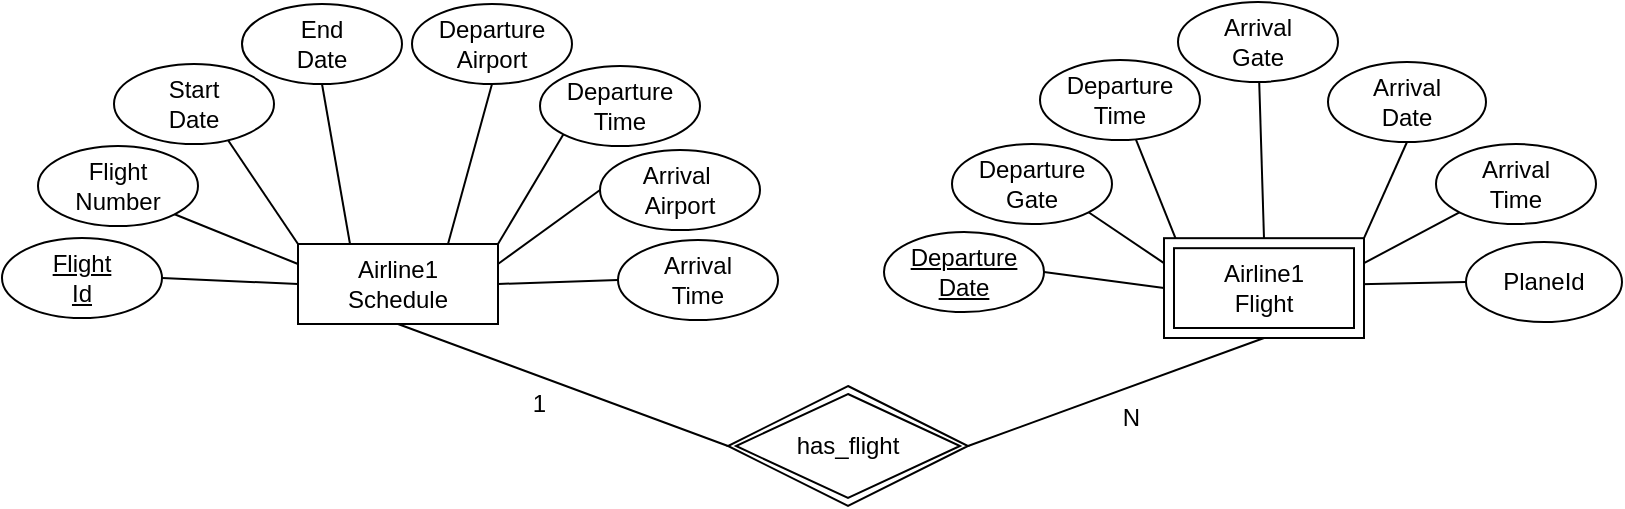 <mxfile>
    <diagram id="5tWDuhk71gJcdudSTzt3" name="Airline1">
        <mxGraphModel dx="491" dy="286" grid="0" gridSize="10" guides="0" tooltips="1" connect="1" arrows="1" fold="1" page="1" pageScale="1" pageWidth="850" pageHeight="1100" math="0" shadow="0">
            <root>
                <mxCell id="0"/>
                <mxCell id="1" parent="0"/>
                <mxCell id="3" value="Airline1&lt;br&gt;Schedule" style="whiteSpace=wrap;html=1;align=center;" parent="1" vertex="1">
                    <mxGeometry x="153" y="182" width="100" height="40" as="geometry"/>
                </mxCell>
                <mxCell id="16" value="&lt;u&gt;Flight&lt;br&gt;Id&lt;/u&gt;" style="ellipse;whiteSpace=wrap;html=1;align=center;" parent="1" vertex="1">
                    <mxGeometry x="5" y="179" width="80" height="40" as="geometry"/>
                </mxCell>
                <mxCell id="17" value="Flight&lt;br&gt;Number" style="ellipse;whiteSpace=wrap;html=1;align=center;" parent="1" vertex="1">
                    <mxGeometry x="23" y="133" width="80" height="40" as="geometry"/>
                </mxCell>
                <mxCell id="18" value="Start&lt;br&gt;Date" style="ellipse;whiteSpace=wrap;html=1;align=center;" parent="1" vertex="1">
                    <mxGeometry x="61" y="92" width="80" height="40" as="geometry"/>
                </mxCell>
                <mxCell id="19" value="End&lt;br&gt;Date" style="ellipse;whiteSpace=wrap;html=1;align=center;" parent="1" vertex="1">
                    <mxGeometry x="125" y="62" width="80" height="40" as="geometry"/>
                </mxCell>
                <mxCell id="20" value="Arrival &lt;br&gt;Time" style="ellipse;whiteSpace=wrap;html=1;align=center;" parent="1" vertex="1">
                    <mxGeometry x="313" y="180" width="80" height="40" as="geometry"/>
                </mxCell>
                <mxCell id="21" value="Departure&lt;br&gt;Airport" style="ellipse;whiteSpace=wrap;html=1;align=center;" parent="1" vertex="1">
                    <mxGeometry x="210" y="62" width="80" height="40" as="geometry"/>
                </mxCell>
                <mxCell id="23" value="Arrival&amp;nbsp;&lt;br&gt;Airport" style="ellipse;whiteSpace=wrap;html=1;align=center;" parent="1" vertex="1">
                    <mxGeometry x="304" y="135" width="80" height="40" as="geometry"/>
                </mxCell>
                <mxCell id="24" value="Departure&lt;br&gt;Time" style="ellipse;whiteSpace=wrap;html=1;align=center;" parent="1" vertex="1">
                    <mxGeometry x="274" y="93" width="80" height="40" as="geometry"/>
                </mxCell>
                <mxCell id="26" value="Departure&lt;br&gt;Gate" style="ellipse;whiteSpace=wrap;html=1;align=center;" parent="1" vertex="1">
                    <mxGeometry x="480" y="132.0" width="80" height="40" as="geometry"/>
                </mxCell>
                <mxCell id="28" value="Departure&lt;br&gt;Time" style="ellipse;whiteSpace=wrap;html=1;align=center;" parent="1" vertex="1">
                    <mxGeometry x="524" y="90.0" width="80" height="40" as="geometry"/>
                </mxCell>
                <mxCell id="29" value="&lt;u&gt;Departure&lt;br&gt;Date&lt;/u&gt;" style="ellipse;whiteSpace=wrap;html=1;align=center;" parent="1" vertex="1">
                    <mxGeometry x="446" y="176" width="80" height="40" as="geometry"/>
                </mxCell>
                <mxCell id="30" value="Arrival&lt;br&gt;Date" style="ellipse;whiteSpace=wrap;html=1;align=center;" parent="1" vertex="1">
                    <mxGeometry x="668" y="91.0" width="79" height="40" as="geometry"/>
                </mxCell>
                <mxCell id="31" value="Arrival&lt;br&gt;Time" style="ellipse;whiteSpace=wrap;html=1;align=center;" parent="1" vertex="1">
                    <mxGeometry x="722" y="132" width="80" height="40" as="geometry"/>
                </mxCell>
                <mxCell id="32" value="Arrival&lt;br&gt;Gate" style="ellipse;whiteSpace=wrap;html=1;align=center;" parent="1" vertex="1">
                    <mxGeometry x="593" y="61.0" width="80" height="40" as="geometry"/>
                </mxCell>
                <mxCell id="33" value="PlaneId" style="ellipse;whiteSpace=wrap;html=1;align=center;" parent="1" vertex="1">
                    <mxGeometry x="737" y="181" width="78" height="40" as="geometry"/>
                </mxCell>
                <mxCell id="89" value="" style="endArrow=none;html=1;rounded=0;entryX=0;entryY=0.5;entryDx=0;entryDy=0;exitX=1;exitY=0.5;exitDx=0;exitDy=0;entryPerimeter=0;" parent="1" source="16" target="3" edge="1">
                    <mxGeometry relative="1" as="geometry">
                        <mxPoint x="19" y="112" as="sourcePoint"/>
                        <mxPoint x="139" y="182" as="targetPoint"/>
                    </mxGeometry>
                </mxCell>
                <mxCell id="91" value="" style="endArrow=none;html=1;rounded=0;entryX=0;entryY=0.25;entryDx=0;entryDy=0;exitX=1;exitY=1;exitDx=0;exitDy=0;" parent="1" source="17" target="3" edge="1">
                    <mxGeometry relative="1" as="geometry">
                        <mxPoint x="69" y="142" as="sourcePoint"/>
                        <mxPoint x="229" y="142" as="targetPoint"/>
                    </mxGeometry>
                </mxCell>
                <mxCell id="92" value="" style="endArrow=none;html=1;rounded=0;exitX=0.713;exitY=0.953;exitDx=0;exitDy=0;entryX=0;entryY=0;entryDx=0;entryDy=0;exitPerimeter=0;" parent="1" source="18" target="3" edge="1">
                    <mxGeometry relative="1" as="geometry">
                        <mxPoint x="129" y="152" as="sourcePoint"/>
                        <mxPoint x="289" y="152" as="targetPoint"/>
                    </mxGeometry>
                </mxCell>
                <mxCell id="93" value="" style="endArrow=none;html=1;rounded=0;entryX=0.5;entryY=1;entryDx=0;entryDy=0;" parent="1" target="19" edge="1">
                    <mxGeometry relative="1" as="geometry">
                        <mxPoint x="179" y="182" as="sourcePoint"/>
                        <mxPoint x="329" y="152" as="targetPoint"/>
                    </mxGeometry>
                </mxCell>
                <mxCell id="95" value="" style="endArrow=none;html=1;rounded=0;exitX=0.75;exitY=0;exitDx=0;exitDy=0;entryX=0.5;entryY=1;entryDx=0;entryDy=0;" parent="1" source="3" target="21" edge="1">
                    <mxGeometry relative="1" as="geometry">
                        <mxPoint x="189" y="132" as="sourcePoint"/>
                        <mxPoint x="349" y="132" as="targetPoint"/>
                    </mxGeometry>
                </mxCell>
                <mxCell id="96" value="" style="endArrow=none;html=1;rounded=0;exitX=1;exitY=0;exitDx=0;exitDy=0;entryX=0;entryY=1;entryDx=0;entryDy=0;" parent="1" source="3" target="24" edge="1">
                    <mxGeometry relative="1" as="geometry">
                        <mxPoint x="219" y="162" as="sourcePoint"/>
                        <mxPoint x="379" y="162" as="targetPoint"/>
                    </mxGeometry>
                </mxCell>
                <mxCell id="97" value="" style="endArrow=none;html=1;rounded=0;exitX=1;exitY=0.25;exitDx=0;exitDy=0;entryX=0;entryY=0.5;entryDx=0;entryDy=0;" parent="1" source="3" target="23" edge="1">
                    <mxGeometry relative="1" as="geometry">
                        <mxPoint x="279" y="202" as="sourcePoint"/>
                        <mxPoint x="439" y="202" as="targetPoint"/>
                    </mxGeometry>
                </mxCell>
                <mxCell id="98" value="" style="endArrow=none;html=1;rounded=0;exitX=1;exitY=0.5;exitDx=0;exitDy=0;entryX=0;entryY=0.5;entryDx=0;entryDy=0;" parent="1" source="3" target="20" edge="1">
                    <mxGeometry relative="1" as="geometry">
                        <mxPoint x="239" y="222" as="sourcePoint"/>
                        <mxPoint x="399" y="222" as="targetPoint"/>
                    </mxGeometry>
                </mxCell>
                <mxCell id="MfCWQCCmRww1903B2JPK-103" value="" style="endArrow=none;html=1;rounded=0;exitX=1;exitY=0.5;exitDx=0;exitDy=0;entryX=0;entryY=0.5;entryDx=0;entryDy=0;" parent="1" target="33" edge="1">
                    <mxGeometry relative="1" as="geometry">
                        <mxPoint x="684" y="202.09" as="sourcePoint"/>
                        <mxPoint x="870" y="182.09" as="targetPoint"/>
                    </mxGeometry>
                </mxCell>
                <mxCell id="MfCWQCCmRww1903B2JPK-104" value="" style="endArrow=none;html=1;rounded=0;exitX=1;exitY=0.25;exitDx=0;exitDy=0;entryX=0;entryY=1;entryDx=0;entryDy=0;" parent="1" source="MfCWQCCmRww1903B2JPK-113" target="31" edge="1">
                    <mxGeometry relative="1" as="geometry">
                        <mxPoint x="684" y="212.09" as="sourcePoint"/>
                        <mxPoint x="850" y="262.09" as="targetPoint"/>
                    </mxGeometry>
                </mxCell>
                <mxCell id="MfCWQCCmRww1903B2JPK-105" value="" style="endArrow=none;html=1;rounded=0;exitX=1;exitY=0;exitDx=0;exitDy=0;entryX=0.5;entryY=1;entryDx=0;entryDy=0;" parent="1" source="MfCWQCCmRww1903B2JPK-113" target="30" edge="1">
                    <mxGeometry relative="1" as="geometry">
                        <mxPoint x="684" y="222.09" as="sourcePoint"/>
                        <mxPoint x="830" y="292.09" as="targetPoint"/>
                    </mxGeometry>
                </mxCell>
                <mxCell id="MfCWQCCmRww1903B2JPK-106" value="" style="endArrow=none;html=1;rounded=0;exitX=0.5;exitY=0;exitDx=0;exitDy=0;" parent="1" source="MfCWQCCmRww1903B2JPK-113" target="32" edge="1">
                    <mxGeometry relative="1" as="geometry">
                        <mxPoint x="659" y="222.09" as="sourcePoint"/>
                        <mxPoint x="664" y="108" as="targetPoint"/>
                    </mxGeometry>
                </mxCell>
                <mxCell id="MfCWQCCmRww1903B2JPK-107" value="" style="endArrow=none;html=1;rounded=0;entryX=0.25;entryY=1;entryDx=0;entryDy=0;" parent="1" source="28" edge="1">
                    <mxGeometry relative="1" as="geometry">
                        <mxPoint x="570" y="262.09" as="sourcePoint"/>
                        <mxPoint x="609" y="222.09" as="targetPoint"/>
                    </mxGeometry>
                </mxCell>
                <mxCell id="MfCWQCCmRww1903B2JPK-108" value="" style="endArrow=none;html=1;rounded=0;exitX=1;exitY=1;exitDx=0;exitDy=0;entryX=0;entryY=0.25;entryDx=0;entryDy=0;" parent="1" source="26" target="MfCWQCCmRww1903B2JPK-113" edge="1">
                    <mxGeometry relative="1" as="geometry">
                        <mxPoint x="550" y="262.09" as="sourcePoint"/>
                        <mxPoint x="584" y="222.09" as="targetPoint"/>
                    </mxGeometry>
                </mxCell>
                <mxCell id="MfCWQCCmRww1903B2JPK-109" value="" style="endArrow=none;html=1;rounded=0;exitX=1;exitY=0.5;exitDx=0;exitDy=0;entryX=0;entryY=0.5;entryDx=0;entryDy=0;" parent="1" source="29" target="MfCWQCCmRww1903B2JPK-113" edge="1">
                    <mxGeometry relative="1" as="geometry">
                        <mxPoint x="530" y="232.09" as="sourcePoint"/>
                        <mxPoint x="584" y="212.09" as="targetPoint"/>
                    </mxGeometry>
                </mxCell>
                <mxCell id="MfCWQCCmRww1903B2JPK-110" value="has_flight" style="shape=rhombus;double=1;perimeter=rhombusPerimeter;whiteSpace=wrap;html=1;align=center;" parent="1" vertex="1">
                    <mxGeometry x="368" y="253" width="120" height="60" as="geometry"/>
                </mxCell>
                <mxCell id="MfCWQCCmRww1903B2JPK-113" value="Airline1&lt;br&gt;Flight" style="shape=ext;margin=3;double=1;whiteSpace=wrap;html=1;align=center;" parent="1" vertex="1">
                    <mxGeometry x="586" y="179.09" width="100" height="49.91" as="geometry"/>
                </mxCell>
                <mxCell id="MfCWQCCmRww1903B2JPK-116" value="" style="endArrow=none;html=1;rounded=0;exitX=0.5;exitY=1;exitDx=0;exitDy=0;entryX=0;entryY=0.5;entryDx=0;entryDy=0;" parent="1" source="3" target="MfCWQCCmRww1903B2JPK-110" edge="1">
                    <mxGeometry relative="1" as="geometry">
                        <mxPoint x="249" y="272" as="sourcePoint"/>
                        <mxPoint x="409" y="272" as="targetPoint"/>
                    </mxGeometry>
                </mxCell>
                <mxCell id="MfCWQCCmRww1903B2JPK-117" value="1" style="resizable=0;html=1;align=right;verticalAlign=bottom;" parent="MfCWQCCmRww1903B2JPK-116" connectable="0" vertex="1">
                    <mxGeometry x="1" relative="1" as="geometry">
                        <mxPoint x="-91" y="-13" as="offset"/>
                    </mxGeometry>
                </mxCell>
                <mxCell id="YS0_6ZeGlfQ3S4Mm1F2D-101" value="" style="endArrow=none;html=1;rounded=0;exitX=1;exitY=0.5;exitDx=0;exitDy=0;entryX=0.5;entryY=1;entryDx=0;entryDy=0;" parent="1" source="MfCWQCCmRww1903B2JPK-110" target="MfCWQCCmRww1903B2JPK-113" edge="1">
                    <mxGeometry relative="1" as="geometry">
                        <mxPoint x="548" y="316" as="sourcePoint"/>
                        <mxPoint x="708" y="316" as="targetPoint"/>
                    </mxGeometry>
                </mxCell>
                <mxCell id="YS0_6ZeGlfQ3S4Mm1F2D-102" value="N" style="resizable=0;html=1;align=right;verticalAlign=bottom;" parent="YS0_6ZeGlfQ3S4Mm1F2D-101" connectable="0" vertex="1">
                    <mxGeometry x="1" relative="1" as="geometry">
                        <mxPoint x="-61" y="48" as="offset"/>
                    </mxGeometry>
                </mxCell>
            </root>
        </mxGraphModel>
    </diagram>
    <diagram id="1Jpsqdiv_cARaYtw3xOR" name="Airline2">
        <mxGraphModel dx="647" dy="404" grid="0" gridSize="10" guides="1" tooltips="1" connect="1" arrows="1" fold="1" page="1" pageScale="1" pageWidth="850" pageHeight="1100" math="0" shadow="0">
            <root>
                <mxCell id="0"/>
                <mxCell id="1" parent="0"/>
                <mxCell id="4gdHX_DHgAHDUN_a-BL8-1" value="Airline2&lt;br&gt;Flight" style="whiteSpace=wrap;html=1;align=center;" parent="1" vertex="1">
                    <mxGeometry x="280" y="216" width="100" height="44" as="geometry"/>
                </mxCell>
                <mxCell id="4gdHX_DHgAHDUN_a-BL8-2" value="&lt;u&gt;Flight&lt;br&gt;Number&lt;/u&gt;" style="ellipse;whiteSpace=wrap;html=1;align=center;" parent="1" vertex="1">
                    <mxGeometry x="80" y="230" width="80" height="50" as="geometry"/>
                </mxCell>
                <mxCell id="4gdHX_DHgAHDUN_a-BL8-3" value="&lt;u&gt;Departure&lt;br&gt;Airport&lt;/u&gt;" style="ellipse;whiteSpace=wrap;html=1;align=center;" parent="1" vertex="1">
                    <mxGeometry x="95" y="180" width="75" height="46" as="geometry"/>
                </mxCell>
                <mxCell id="4gdHX_DHgAHDUN_a-BL8-4" value="&lt;u&gt;Scheduled&lt;br&gt;Departure&lt;br&gt;Date&lt;/u&gt;" style="ellipse;whiteSpace=wrap;html=1;align=center;" parent="1" vertex="1">
                    <mxGeometry x="135" y="130" width="80" height="50" as="geometry"/>
                </mxCell>
                <mxCell id="4gdHX_DHgAHDUN_a-BL8-5" value="Scheduled&lt;br&gt;Departure&lt;br&gt;Time" style="ellipse;whiteSpace=wrap;html=1;align=center;" parent="1" vertex="1">
                    <mxGeometry x="205" y="95" width="80" height="50" as="geometry"/>
                </mxCell>
                <mxCell id="4gdHX_DHgAHDUN_a-BL8-6" value="Actual&lt;br&gt;Arrival&lt;br&gt;Time" style="ellipse;whiteSpace=wrap;html=1;align=center;" parent="1" vertex="1">
                    <mxGeometry x="500" y="226" width="80" height="50" as="geometry"/>
                </mxCell>
                <mxCell id="4gdHX_DHgAHDUN_a-BL8-7" value="Actual&lt;br&gt;Departure&lt;br&gt;Time" style="ellipse;whiteSpace=wrap;html=1;align=center;" parent="1" vertex="1">
                    <mxGeometry x="285" y="80" width="80" height="50" as="geometry"/>
                </mxCell>
                <mxCell id="4gdHX_DHgAHDUN_a-BL8-8" value="Arrival&lt;br&gt;Airport" style="ellipse;whiteSpace=wrap;html=1;align=center;" parent="1" vertex="1">
                    <mxGeometry x="365" y="90" width="80" height="50" as="geometry"/>
                </mxCell>
                <mxCell id="4gdHX_DHgAHDUN_a-BL8-9" value="Scheduled&lt;br&gt;Arrival&lt;br&gt;Date" style="ellipse;whiteSpace=wrap;html=1;align=center;" parent="1" vertex="1">
                    <mxGeometry x="430" y="124" width="80" height="50" as="geometry"/>
                </mxCell>
                <mxCell id="4gdHX_DHgAHDUN_a-BL8-10" value="Scheduled&lt;br&gt;Arrival&lt;br&gt;Time" style="ellipse;whiteSpace=wrap;html=1;align=center;" parent="1" vertex="1">
                    <mxGeometry x="470" y="174" width="80" height="50" as="geometry"/>
                </mxCell>
                <mxCell id="4gdHX_DHgAHDUN_a-BL8-11" value="" style="endArrow=none;html=1;rounded=0;exitX=1;exitY=0.5;exitDx=0;exitDy=0;entryX=0;entryY=0.75;entryDx=0;entryDy=0;" parent="1" source="4gdHX_DHgAHDUN_a-BL8-2" target="4gdHX_DHgAHDUN_a-BL8-1" edge="1">
                    <mxGeometry relative="1" as="geometry">
                        <mxPoint x="160" y="270" as="sourcePoint"/>
                        <mxPoint x="320" y="270" as="targetPoint"/>
                    </mxGeometry>
                </mxCell>
                <mxCell id="4gdHX_DHgAHDUN_a-BL8-12" value="" style="endArrow=none;html=1;rounded=0;entryX=0;entryY=0.5;entryDx=0;entryDy=0;exitX=1;exitY=1;exitDx=0;exitDy=0;" parent="1" source="4gdHX_DHgAHDUN_a-BL8-3" target="4gdHX_DHgAHDUN_a-BL8-1" edge="1">
                    <mxGeometry relative="1" as="geometry">
                        <mxPoint x="170" y="210" as="sourcePoint"/>
                        <mxPoint x="330" y="210" as="targetPoint"/>
                    </mxGeometry>
                </mxCell>
                <mxCell id="4gdHX_DHgAHDUN_a-BL8-13" value="" style="endArrow=none;html=1;rounded=0;exitX=1;exitY=1;exitDx=0;exitDy=0;entryX=0;entryY=0;entryDx=0;entryDy=0;" parent="1" source="4gdHX_DHgAHDUN_a-BL8-4" target="4gdHX_DHgAHDUN_a-BL8-1" edge="1">
                    <mxGeometry relative="1" as="geometry">
                        <mxPoint x="210" y="210" as="sourcePoint"/>
                        <mxPoint x="370" y="210" as="targetPoint"/>
                    </mxGeometry>
                </mxCell>
                <mxCell id="4gdHX_DHgAHDUN_a-BL8-14" value="" style="endArrow=none;html=1;rounded=0;exitX=0.5;exitY=1;exitDx=0;exitDy=0;entryX=0.25;entryY=0;entryDx=0;entryDy=0;" parent="1" source="4gdHX_DHgAHDUN_a-BL8-5" target="4gdHX_DHgAHDUN_a-BL8-1" edge="1">
                    <mxGeometry relative="1" as="geometry">
                        <mxPoint x="340" y="220" as="sourcePoint"/>
                        <mxPoint x="500" y="220" as="targetPoint"/>
                    </mxGeometry>
                </mxCell>
                <mxCell id="4gdHX_DHgAHDUN_a-BL8-15" value="" style="endArrow=none;html=1;rounded=0;exitX=0.5;exitY=1;exitDx=0;exitDy=0;" parent="1" source="4gdHX_DHgAHDUN_a-BL8-7" target="4gdHX_DHgAHDUN_a-BL8-1" edge="1">
                    <mxGeometry relative="1" as="geometry">
                        <mxPoint x="310" y="200" as="sourcePoint"/>
                        <mxPoint x="470" y="200" as="targetPoint"/>
                    </mxGeometry>
                </mxCell>
                <mxCell id="4gdHX_DHgAHDUN_a-BL8-16" value="" style="endArrow=none;html=1;rounded=0;entryX=0.5;entryY=1;entryDx=0;entryDy=0;exitX=0.75;exitY=0;exitDx=0;exitDy=0;" parent="1" source="4gdHX_DHgAHDUN_a-BL8-1" target="4gdHX_DHgAHDUN_a-BL8-8" edge="1">
                    <mxGeometry relative="1" as="geometry">
                        <mxPoint x="310" y="260" as="sourcePoint"/>
                        <mxPoint x="470" y="260" as="targetPoint"/>
                    </mxGeometry>
                </mxCell>
                <mxCell id="4gdHX_DHgAHDUN_a-BL8-17" value="" style="endArrow=none;html=1;rounded=0;exitX=1;exitY=0;exitDx=0;exitDy=0;entryX=0;entryY=1;entryDx=0;entryDy=0;" parent="1" source="4gdHX_DHgAHDUN_a-BL8-1" target="4gdHX_DHgAHDUN_a-BL8-9" edge="1">
                    <mxGeometry relative="1" as="geometry">
                        <mxPoint x="470" y="260" as="sourcePoint"/>
                        <mxPoint x="630" y="260" as="targetPoint"/>
                    </mxGeometry>
                </mxCell>
                <mxCell id="4gdHX_DHgAHDUN_a-BL8-18" value="" style="endArrow=none;html=1;rounded=0;exitX=1;exitY=0.5;exitDx=0;exitDy=0;entryX=0;entryY=1;entryDx=0;entryDy=0;" parent="1" source="4gdHX_DHgAHDUN_a-BL8-1" target="4gdHX_DHgAHDUN_a-BL8-10" edge="1">
                    <mxGeometry relative="1" as="geometry">
                        <mxPoint x="420" y="250" as="sourcePoint"/>
                        <mxPoint x="580" y="250" as="targetPoint"/>
                    </mxGeometry>
                </mxCell>
                <mxCell id="4gdHX_DHgAHDUN_a-BL8-19" value="" style="endArrow=none;html=1;rounded=0;exitX=1;exitY=0.75;exitDx=0;exitDy=0;entryX=0;entryY=0.5;entryDx=0;entryDy=0;" parent="1" source="4gdHX_DHgAHDUN_a-BL8-1" target="4gdHX_DHgAHDUN_a-BL8-6" edge="1">
                    <mxGeometry relative="1" as="geometry">
                        <mxPoint x="470" y="360" as="sourcePoint"/>
                        <mxPoint x="630" y="360" as="targetPoint"/>
                    </mxGeometry>
                </mxCell>
            </root>
        </mxGraphModel>
    </diagram>
    <diagram id="klwVh1a8oWEii7XGz_fU" name="Airport3">
        <mxGraphModel dx="561" dy="327" grid="0" gridSize="10" guides="1" tooltips="1" connect="1" arrows="1" fold="1" page="1" pageScale="1" pageWidth="850" pageHeight="1100" math="0" shadow="0">
            <root>
                <mxCell id="0"/>
                <mxCell id="1" parent="0"/>
                <mxCell id="RY9bcv1od4gSNWWFB4-D-11" value="Airport3&lt;br&gt;Departures" style="whiteSpace=wrap;html=1;align=center;" parent="1" vertex="1">
                    <mxGeometry x="160" y="240" width="100" height="40" as="geometry"/>
                </mxCell>
                <mxCell id="RY9bcv1od4gSNWWFB4-D-12" value="Airline" style="ellipse;whiteSpace=wrap;html=1;align=center;fontStyle=4" parent="1" vertex="1">
                    <mxGeometry x="20" y="260" width="80" height="40" as="geometry"/>
                </mxCell>
                <mxCell id="RY9bcv1od4gSNWWFB4-D-13" value="FlightNumber" style="ellipse;whiteSpace=wrap;html=1;align=center;fontStyle=4" parent="1" vertex="1">
                    <mxGeometry x="30" y="215" width="80" height="40" as="geometry"/>
                </mxCell>
                <mxCell id="RY9bcv1od4gSNWWFB4-D-14" value="Scheduled" style="ellipse;whiteSpace=wrap;html=1;align=center;fontStyle=4" parent="1" vertex="1">
                    <mxGeometry x="60" y="170" width="80" height="40" as="geometry"/>
                </mxCell>
                <mxCell id="RY9bcv1od4gSNWWFB4-D-15" value="Actual" style="ellipse;whiteSpace=wrap;html=1;align=center;" parent="1" vertex="1">
                    <mxGeometry x="100" y="130" width="80" height="40" as="geometry"/>
                </mxCell>
                <mxCell id="RY9bcv1od4gSNWWFB4-D-16" value="GateTime" style="ellipse;whiteSpace=wrap;html=1;align=center;" parent="1" vertex="1">
                    <mxGeometry x="170" y="110" width="80" height="40" as="geometry"/>
                </mxCell>
                <mxCell id="RY9bcv1od4gSNWWFB4-D-17" value="TakeoffTime" style="ellipse;whiteSpace=wrap;html=1;align=center;" parent="1" vertex="1">
                    <mxGeometry x="240" y="130" width="80" height="40" as="geometry"/>
                </mxCell>
                <mxCell id="RY9bcv1od4gSNWWFB4-D-18" value="Terminal" style="ellipse;whiteSpace=wrap;html=1;align=center;" parent="1" vertex="1">
                    <mxGeometry x="290" y="170" width="80" height="40" as="geometry"/>
                </mxCell>
                <mxCell id="RY9bcv1od4gSNWWFB4-D-19" value="Gate" style="ellipse;whiteSpace=wrap;html=1;align=center;" parent="1" vertex="1">
                    <mxGeometry x="320" y="215" width="80" height="40" as="geometry"/>
                </mxCell>
                <mxCell id="RY9bcv1od4gSNWWFB4-D-20" value="Runway" style="ellipse;whiteSpace=wrap;html=1;align=center;" parent="1" vertex="1">
                    <mxGeometry x="340" y="260" width="80" height="40" as="geometry"/>
                </mxCell>
                <mxCell id="9ncIPk-VStxtEnuhOLkS-1" value="" style="endArrow=none;html=1;rounded=0;exitX=1;exitY=0.5;exitDx=0;exitDy=0;entryX=0;entryY=0.75;entryDx=0;entryDy=0;" parent="1" source="RY9bcv1od4gSNWWFB4-D-12" target="RY9bcv1od4gSNWWFB4-D-11" edge="1">
                    <mxGeometry relative="1" as="geometry">
                        <mxPoint x="120" y="310" as="sourcePoint"/>
                        <mxPoint x="280" y="310" as="targetPoint"/>
                    </mxGeometry>
                </mxCell>
                <mxCell id="9ncIPk-VStxtEnuhOLkS-2" value="" style="endArrow=none;html=1;rounded=0;exitX=0.5;exitY=1;exitDx=0;exitDy=0;entryX=0.5;entryY=0;entryDx=0;entryDy=0;" parent="1" source="RY9bcv1od4gSNWWFB4-D-16" target="RY9bcv1od4gSNWWFB4-D-11" edge="1">
                    <mxGeometry relative="1" as="geometry">
                        <mxPoint x="190" y="200" as="sourcePoint"/>
                        <mxPoint x="350" y="200" as="targetPoint"/>
                    </mxGeometry>
                </mxCell>
                <mxCell id="9ncIPk-VStxtEnuhOLkS-3" value="" style="endArrow=none;html=1;rounded=0;exitX=1;exitY=1;exitDx=0;exitDy=0;entryX=0;entryY=0.5;entryDx=0;entryDy=0;" parent="1" source="RY9bcv1od4gSNWWFB4-D-13" target="RY9bcv1od4gSNWWFB4-D-11" edge="1">
                    <mxGeometry relative="1" as="geometry">
                        <mxPoint x="170" y="390" as="sourcePoint"/>
                        <mxPoint x="330" y="390" as="targetPoint"/>
                    </mxGeometry>
                </mxCell>
                <mxCell id="9ncIPk-VStxtEnuhOLkS-4" value="" style="endArrow=none;html=1;rounded=0;exitX=1;exitY=1;exitDx=0;exitDy=0;entryX=0;entryY=0;entryDx=0;entryDy=0;" parent="1" source="RY9bcv1od4gSNWWFB4-D-14" target="RY9bcv1od4gSNWWFB4-D-11" edge="1">
                    <mxGeometry relative="1" as="geometry">
                        <mxPoint x="170" y="350" as="sourcePoint"/>
                        <mxPoint x="330" y="350" as="targetPoint"/>
                    </mxGeometry>
                </mxCell>
                <mxCell id="9ncIPk-VStxtEnuhOLkS-5" value="" style="endArrow=none;html=1;rounded=0;exitX=1;exitY=1;exitDx=0;exitDy=0;entryX=0.25;entryY=0;entryDx=0;entryDy=0;" parent="1" source="RY9bcv1od4gSNWWFB4-D-15" target="RY9bcv1od4gSNWWFB4-D-11" edge="1">
                    <mxGeometry relative="1" as="geometry">
                        <mxPoint x="190" y="360" as="sourcePoint"/>
                        <mxPoint x="350" y="360" as="targetPoint"/>
                    </mxGeometry>
                </mxCell>
                <mxCell id="9ncIPk-VStxtEnuhOLkS-6" value="" style="endArrow=none;html=1;rounded=0;exitX=0.75;exitY=0;exitDx=0;exitDy=0;entryX=0;entryY=1;entryDx=0;entryDy=0;" parent="1" source="RY9bcv1od4gSNWWFB4-D-11" target="RY9bcv1od4gSNWWFB4-D-17" edge="1">
                    <mxGeometry relative="1" as="geometry">
                        <mxPoint x="220" y="210" as="sourcePoint"/>
                        <mxPoint x="380" y="210" as="targetPoint"/>
                    </mxGeometry>
                </mxCell>
                <mxCell id="9ncIPk-VStxtEnuhOLkS-7" value="" style="endArrow=none;html=1;rounded=0;exitX=1;exitY=0;exitDx=0;exitDy=0;entryX=0;entryY=1;entryDx=0;entryDy=0;" parent="1" source="RY9bcv1od4gSNWWFB4-D-11" target="RY9bcv1od4gSNWWFB4-D-18" edge="1">
                    <mxGeometry relative="1" as="geometry">
                        <mxPoint x="270" y="310" as="sourcePoint"/>
                        <mxPoint x="430" y="310" as="targetPoint"/>
                    </mxGeometry>
                </mxCell>
                <mxCell id="9ncIPk-VStxtEnuhOLkS-8" value="" style="endArrow=none;html=1;rounded=0;exitX=1;exitY=0.5;exitDx=0;exitDy=0;entryX=0;entryY=1;entryDx=0;entryDy=0;" parent="1" source="RY9bcv1od4gSNWWFB4-D-11" target="RY9bcv1od4gSNWWFB4-D-19" edge="1">
                    <mxGeometry relative="1" as="geometry">
                        <mxPoint x="300" y="310" as="sourcePoint"/>
                        <mxPoint x="460" y="310" as="targetPoint"/>
                    </mxGeometry>
                </mxCell>
                <mxCell id="9ncIPk-VStxtEnuhOLkS-9" value="" style="endArrow=none;html=1;rounded=0;exitX=1;exitY=0.75;exitDx=0;exitDy=0;entryX=0;entryY=0.5;entryDx=0;entryDy=0;" parent="1" source="RY9bcv1od4gSNWWFB4-D-11" target="RY9bcv1od4gSNWWFB4-D-20" edge="1">
                    <mxGeometry relative="1" as="geometry">
                        <mxPoint x="300" y="360" as="sourcePoint"/>
                        <mxPoint x="460" y="360" as="targetPoint"/>
                    </mxGeometry>
                </mxCell>
                <mxCell id="9ncIPk-VStxtEnuhOLkS-10" value="Airport3&lt;br&gt;Arrivals" style="whiteSpace=wrap;html=1;align=center;" parent="1" vertex="1">
                    <mxGeometry x="576" y="240" width="100" height="40" as="geometry"/>
                </mxCell>
                <mxCell id="9ncIPk-VStxtEnuhOLkS-11" value="Airline" style="ellipse;whiteSpace=wrap;html=1;align=center;fontStyle=4" parent="1" vertex="1">
                    <mxGeometry x="436" y="260" width="80" height="40" as="geometry"/>
                </mxCell>
                <mxCell id="9ncIPk-VStxtEnuhOLkS-12" value="FlightNumber" style="ellipse;whiteSpace=wrap;html=1;align=center;fontStyle=4" parent="1" vertex="1">
                    <mxGeometry x="446" y="215" width="80" height="40" as="geometry"/>
                </mxCell>
                <mxCell id="9ncIPk-VStxtEnuhOLkS-13" value="Scheduled" style="ellipse;whiteSpace=wrap;html=1;align=center;fontStyle=4" parent="1" vertex="1">
                    <mxGeometry x="476" y="170" width="80" height="40" as="geometry"/>
                </mxCell>
                <mxCell id="9ncIPk-VStxtEnuhOLkS-14" value="Actual" style="ellipse;whiteSpace=wrap;html=1;align=center;" parent="1" vertex="1">
                    <mxGeometry x="516" y="130" width="80" height="40" as="geometry"/>
                </mxCell>
                <mxCell id="9ncIPk-VStxtEnuhOLkS-15" value="GateTime" style="ellipse;whiteSpace=wrap;html=1;align=center;" parent="1" vertex="1">
                    <mxGeometry x="586" y="110" width="80" height="40" as="geometry"/>
                </mxCell>
                <mxCell id="9ncIPk-VStxtEnuhOLkS-16" value="LandingTime" style="ellipse;whiteSpace=wrap;html=1;align=center;" parent="1" vertex="1">
                    <mxGeometry x="656" y="130" width="80" height="40" as="geometry"/>
                </mxCell>
                <mxCell id="9ncIPk-VStxtEnuhOLkS-17" value="Terminal" style="ellipse;whiteSpace=wrap;html=1;align=center;" parent="1" vertex="1">
                    <mxGeometry x="706" y="170" width="80" height="40" as="geometry"/>
                </mxCell>
                <mxCell id="9ncIPk-VStxtEnuhOLkS-18" value="Gate" style="ellipse;whiteSpace=wrap;html=1;align=center;" parent="1" vertex="1">
                    <mxGeometry x="736" y="215" width="80" height="40" as="geometry"/>
                </mxCell>
                <mxCell id="9ncIPk-VStxtEnuhOLkS-19" value="Runway" style="ellipse;whiteSpace=wrap;html=1;align=center;" parent="1" vertex="1">
                    <mxGeometry x="756" y="260" width="80" height="40" as="geometry"/>
                </mxCell>
                <mxCell id="9ncIPk-VStxtEnuhOLkS-20" value="" style="endArrow=none;html=1;rounded=0;exitX=1;exitY=0.5;exitDx=0;exitDy=0;entryX=0;entryY=0.75;entryDx=0;entryDy=0;" parent="1" target="9ncIPk-VStxtEnuhOLkS-10" edge="1">
                    <mxGeometry relative="1" as="geometry">
                        <mxPoint x="516" y="280" as="sourcePoint"/>
                        <mxPoint x="696" y="310" as="targetPoint"/>
                    </mxGeometry>
                </mxCell>
                <mxCell id="9ncIPk-VStxtEnuhOLkS-21" value="" style="endArrow=none;html=1;rounded=0;exitX=0.5;exitY=1;exitDx=0;exitDy=0;entryX=0.5;entryY=0;entryDx=0;entryDy=0;" parent="1" source="9ncIPk-VStxtEnuhOLkS-15" target="9ncIPk-VStxtEnuhOLkS-10" edge="1">
                    <mxGeometry relative="1" as="geometry">
                        <mxPoint x="606" y="200" as="sourcePoint"/>
                        <mxPoint x="766" y="200" as="targetPoint"/>
                    </mxGeometry>
                </mxCell>
                <mxCell id="9ncIPk-VStxtEnuhOLkS-22" value="" style="endArrow=none;html=1;rounded=0;exitX=1;exitY=1;exitDx=0;exitDy=0;entryX=0;entryY=0.5;entryDx=0;entryDy=0;" parent="1" source="9ncIPk-VStxtEnuhOLkS-12" target="9ncIPk-VStxtEnuhOLkS-10" edge="1">
                    <mxGeometry relative="1" as="geometry">
                        <mxPoint x="586" y="390" as="sourcePoint"/>
                        <mxPoint x="746" y="390" as="targetPoint"/>
                    </mxGeometry>
                </mxCell>
                <mxCell id="9ncIPk-VStxtEnuhOLkS-23" value="" style="endArrow=none;html=1;rounded=0;exitX=1;exitY=1;exitDx=0;exitDy=0;entryX=0;entryY=0;entryDx=0;entryDy=0;" parent="1" source="9ncIPk-VStxtEnuhOLkS-13" target="9ncIPk-VStxtEnuhOLkS-10" edge="1">
                    <mxGeometry relative="1" as="geometry">
                        <mxPoint x="586" y="350" as="sourcePoint"/>
                        <mxPoint x="746" y="350" as="targetPoint"/>
                    </mxGeometry>
                </mxCell>
                <mxCell id="9ncIPk-VStxtEnuhOLkS-24" value="" style="endArrow=none;html=1;rounded=0;exitX=1;exitY=1;exitDx=0;exitDy=0;entryX=0.25;entryY=0;entryDx=0;entryDy=0;" parent="1" source="9ncIPk-VStxtEnuhOLkS-14" target="9ncIPk-VStxtEnuhOLkS-10" edge="1">
                    <mxGeometry relative="1" as="geometry">
                        <mxPoint x="606" y="360" as="sourcePoint"/>
                        <mxPoint x="766" y="360" as="targetPoint"/>
                    </mxGeometry>
                </mxCell>
                <mxCell id="9ncIPk-VStxtEnuhOLkS-25" value="" style="endArrow=none;html=1;rounded=0;exitX=0.75;exitY=0;exitDx=0;exitDy=0;entryX=0;entryY=1;entryDx=0;entryDy=0;" parent="1" source="9ncIPk-VStxtEnuhOLkS-10" target="9ncIPk-VStxtEnuhOLkS-16" edge="1">
                    <mxGeometry relative="1" as="geometry">
                        <mxPoint x="636" y="210" as="sourcePoint"/>
                        <mxPoint x="796" y="210" as="targetPoint"/>
                    </mxGeometry>
                </mxCell>
                <mxCell id="9ncIPk-VStxtEnuhOLkS-26" value="" style="endArrow=none;html=1;rounded=0;exitX=1;exitY=0;exitDx=0;exitDy=0;entryX=0;entryY=1;entryDx=0;entryDy=0;" parent="1" source="9ncIPk-VStxtEnuhOLkS-10" target="9ncIPk-VStxtEnuhOLkS-17" edge="1">
                    <mxGeometry relative="1" as="geometry">
                        <mxPoint x="686" y="310" as="sourcePoint"/>
                        <mxPoint x="846" y="310" as="targetPoint"/>
                    </mxGeometry>
                </mxCell>
                <mxCell id="9ncIPk-VStxtEnuhOLkS-27" value="" style="endArrow=none;html=1;rounded=0;exitX=1;exitY=0.5;exitDx=0;exitDy=0;entryX=0;entryY=1;entryDx=0;entryDy=0;" parent="1" source="9ncIPk-VStxtEnuhOLkS-10" target="9ncIPk-VStxtEnuhOLkS-18" edge="1">
                    <mxGeometry relative="1" as="geometry">
                        <mxPoint x="716" y="310" as="sourcePoint"/>
                        <mxPoint x="876" y="310" as="targetPoint"/>
                    </mxGeometry>
                </mxCell>
                <mxCell id="9ncIPk-VStxtEnuhOLkS-28" value="" style="endArrow=none;html=1;rounded=0;exitX=1;exitY=0.75;exitDx=0;exitDy=0;entryX=0;entryY=0.5;entryDx=0;entryDy=0;" parent="1" source="9ncIPk-VStxtEnuhOLkS-10" target="9ncIPk-VStxtEnuhOLkS-19" edge="1">
                    <mxGeometry relative="1" as="geometry">
                        <mxPoint x="716" y="360" as="sourcePoint"/>
                        <mxPoint x="876" y="360" as="targetPoint"/>
                    </mxGeometry>
                </mxCell>
            </root>
        </mxGraphModel>
    </diagram>
    <diagram id="HU8Hq-3W39FJtiHKII6Z" name="Airfare4">
        <mxGraphModel dx="550" dy="343" grid="0" gridSize="10" guides="1" tooltips="1" connect="1" arrows="1" fold="1" page="1" pageScale="1" pageWidth="850" pageHeight="1100" math="0" shadow="0">
            <root>
                <mxCell id="0"/>
                <mxCell id="1" parent="0"/>
                <mxCell id="u3kzzjIHOqXTd02n33qp-1" value="Airfare4&lt;br&gt;Flight" style="whiteSpace=wrap;html=1;align=center;" parent="1" vertex="1">
                    <mxGeometry x="160" y="320" width="100" height="40" as="geometry"/>
                </mxCell>
                <mxCell id="u3kzzjIHOqXTd02n33qp-5" value="Fare" style="ellipse;whiteSpace=wrap;html=1;align=center;fontStyle=4" parent="1" vertex="1">
                    <mxGeometry x="630" y="250" width="80" height="40" as="geometry"/>
                </mxCell>
                <mxCell id="u3kzzjIHOqXTd02n33qp-6" value="FareClass" style="ellipse;whiteSpace=wrap;html=1;align=center;fontStyle=4" parent="1" vertex="1">
                    <mxGeometry x="510" y="250" width="80" height="40" as="geometry"/>
                </mxCell>
                <mxCell id="u3kzzjIHOqXTd02n33qp-7" value="FlightId" style="ellipse;whiteSpace=wrap;html=1;align=center;fontStyle=4" parent="1" vertex="1">
                    <mxGeometry x="20" y="320" width="80" height="40" as="geometry"/>
                </mxCell>
                <mxCell id="u3kzzjIHOqXTd02n33qp-8" value="Flight&lt;br&gt;Number" style="ellipse;whiteSpace=wrap;html=1;align=center;" parent="1" vertex="1">
                    <mxGeometry x="40" y="274" width="80" height="40" as="geometry"/>
                </mxCell>
                <mxCell id="u3kzzjIHOqXTd02n33qp-9" value="Departure&lt;br&gt;Airport" style="ellipse;whiteSpace=wrap;html=1;align=center;" parent="1" vertex="1">
                    <mxGeometry x="80" y="230" width="80" height="40" as="geometry"/>
                </mxCell>
                <mxCell id="u3kzzjIHOqXTd02n33qp-10" value="Departure&lt;br&gt;Date" style="ellipse;whiteSpace=wrap;html=1;align=center;" parent="1" vertex="1">
                    <mxGeometry x="170" y="210" width="80" height="40" as="geometry"/>
                </mxCell>
                <mxCell id="u3kzzjIHOqXTd02n33qp-11" value="Departure&lt;br&gt;Time" style="ellipse;whiteSpace=wrap;html=1;align=center;" parent="1" vertex="1">
                    <mxGeometry x="250" y="230" width="80" height="40" as="geometry"/>
                </mxCell>
                <mxCell id="u3kzzjIHOqXTd02n33qp-12" value="Arrival&lt;br&gt;Airport" style="ellipse;whiteSpace=wrap;html=1;align=center;" parent="1" vertex="1">
                    <mxGeometry x="300" y="270" width="80" height="40" as="geometry"/>
                </mxCell>
                <mxCell id="u3kzzjIHOqXTd02n33qp-13" value="Arrival&lt;br&gt;Time" style="ellipse;whiteSpace=wrap;html=1;align=center;" parent="1" vertex="1">
                    <mxGeometry x="310" y="320" width="80" height="40" as="geometry"/>
                </mxCell>
                <mxCell id="YTsoUwNNimGh94GW3g7h-1" value="" style="endArrow=none;html=1;rounded=0;exitX=1;exitY=0.5;exitDx=0;exitDy=0;entryX=0;entryY=0.5;entryDx=0;entryDy=0;" parent="1" source="u3kzzjIHOqXTd02n33qp-7" target="u3kzzjIHOqXTd02n33qp-1" edge="1">
                    <mxGeometry relative="1" as="geometry">
                        <mxPoint x="60" y="410" as="sourcePoint"/>
                        <mxPoint x="220" y="410" as="targetPoint"/>
                    </mxGeometry>
                </mxCell>
                <mxCell id="YTsoUwNNimGh94GW3g7h-2" value="" style="endArrow=none;html=1;rounded=0;exitX=1;exitY=1;exitDx=0;exitDy=0;entryX=0;entryY=0.25;entryDx=0;entryDy=0;" parent="1" source="u3kzzjIHOqXTd02n33qp-8" target="u3kzzjIHOqXTd02n33qp-1" edge="1">
                    <mxGeometry relative="1" as="geometry">
                        <mxPoint x="130" y="350" as="sourcePoint"/>
                        <mxPoint x="170" y="350" as="targetPoint"/>
                    </mxGeometry>
                </mxCell>
                <mxCell id="YTsoUwNNimGh94GW3g7h-3" value="" style="endArrow=none;html=1;rounded=0;exitX=1;exitY=1;exitDx=0;exitDy=0;entryX=0.25;entryY=0;entryDx=0;entryDy=0;" parent="1" source="u3kzzjIHOqXTd02n33qp-9" target="u3kzzjIHOqXTd02n33qp-1" edge="1">
                    <mxGeometry relative="1" as="geometry">
                        <mxPoint x="133.284" y="319.142" as="sourcePoint"/>
                        <mxPoint x="170" y="340" as="targetPoint"/>
                    </mxGeometry>
                </mxCell>
                <mxCell id="YTsoUwNNimGh94GW3g7h-4" value="" style="endArrow=none;html=1;rounded=0;exitX=0.5;exitY=1;exitDx=0;exitDy=0;entryX=0.5;entryY=0;entryDx=0;entryDy=0;" parent="1" source="u3kzzjIHOqXTd02n33qp-10" target="u3kzzjIHOqXTd02n33qp-1" edge="1">
                    <mxGeometry relative="1" as="geometry">
                        <mxPoint x="158.284" y="274.142" as="sourcePoint"/>
                        <mxPoint x="195" y="330" as="targetPoint"/>
                    </mxGeometry>
                </mxCell>
                <mxCell id="YTsoUwNNimGh94GW3g7h-5" value="" style="endArrow=none;html=1;rounded=0;exitX=0;exitY=1;exitDx=0;exitDy=0;entryX=0.75;entryY=0;entryDx=0;entryDy=0;" parent="1" source="u3kzzjIHOqXTd02n33qp-11" target="u3kzzjIHOqXTd02n33qp-1" edge="1">
                    <mxGeometry relative="1" as="geometry">
                        <mxPoint x="210" y="260" as="sourcePoint"/>
                        <mxPoint x="220" y="330" as="targetPoint"/>
                    </mxGeometry>
                </mxCell>
                <mxCell id="YTsoUwNNimGh94GW3g7h-6" value="" style="endArrow=none;html=1;rounded=0;exitX=0;exitY=1;exitDx=0;exitDy=0;entryX=1;entryY=0.25;entryDx=0;entryDy=0;" parent="1" source="u3kzzjIHOqXTd02n33qp-12" target="u3kzzjIHOqXTd02n33qp-1" edge="1">
                    <mxGeometry relative="1" as="geometry">
                        <mxPoint x="261.716" y="274.142" as="sourcePoint"/>
                        <mxPoint x="245" y="330" as="targetPoint"/>
                    </mxGeometry>
                </mxCell>
                <mxCell id="YTsoUwNNimGh94GW3g7h-7" value="" style="endArrow=none;html=1;rounded=0;exitX=0;exitY=0.5;exitDx=0;exitDy=0;entryX=1;entryY=0.5;entryDx=0;entryDy=0;" parent="1" source="u3kzzjIHOqXTd02n33qp-13" target="u3kzzjIHOqXTd02n33qp-1" edge="1">
                    <mxGeometry relative="1" as="geometry">
                        <mxPoint x="311.716" y="314.142" as="sourcePoint"/>
                        <mxPoint x="270" y="340" as="targetPoint"/>
                    </mxGeometry>
                </mxCell>
                <mxCell id="YTsoUwNNimGh94GW3g7h-9" value="" style="endArrow=none;html=1;rounded=0;exitX=0.5;exitY=1;exitDx=0;exitDy=0;entryX=0.25;entryY=0;entryDx=0;entryDy=0;" parent="1" source="u3kzzjIHOqXTd02n33qp-6" target="YTsoUwNNimGh94GW3g7h-21" edge="1">
                    <mxGeometry relative="1" as="geometry">
                        <mxPoint x="510" y="300" as="sourcePoint"/>
                        <mxPoint x="600" y="310" as="targetPoint"/>
                    </mxGeometry>
                </mxCell>
                <mxCell id="YTsoUwNNimGh94GW3g7h-11" value="" style="endArrow=none;html=1;rounded=0;entryX=0.75;entryY=0;entryDx=0;entryDy=0;exitX=0.5;exitY=1;exitDx=0;exitDy=0;" parent="1" source="u3kzzjIHOqXTd02n33qp-5" target="YTsoUwNNimGh94GW3g7h-21" edge="1">
                    <mxGeometry relative="1" as="geometry">
                        <mxPoint x="720" y="290" as="sourcePoint"/>
                        <mxPoint x="660" y="320" as="targetPoint"/>
                    </mxGeometry>
                </mxCell>
                <mxCell id="YTsoUwNNimGh94GW3g7h-12" value="Relationship" style="shape=rhombus;double=1;perimeter=rhombusPerimeter;whiteSpace=wrap;html=1;align=center;" parent="1" vertex="1">
                    <mxGeometry x="360" y="390" width="120" height="60" as="geometry"/>
                </mxCell>
                <mxCell id="YTsoUwNNimGh94GW3g7h-13" value="" style="endArrow=none;html=1;rounded=0;exitX=0.5;exitY=1;exitDx=0;exitDy=0;entryX=0;entryY=0.5;entryDx=0;entryDy=0;" parent="1" source="u3kzzjIHOqXTd02n33qp-1" target="YTsoUwNNimGh94GW3g7h-12" edge="1">
                    <mxGeometry relative="1" as="geometry">
                        <mxPoint x="340" y="340" as="sourcePoint"/>
                        <mxPoint x="500" y="340" as="targetPoint"/>
                    </mxGeometry>
                </mxCell>
                <mxCell id="YTsoUwNNimGh94GW3g7h-14" value="1" style="resizable=0;html=1;align=right;verticalAlign=bottom;" parent="YTsoUwNNimGh94GW3g7h-13" connectable="0" vertex="1">
                    <mxGeometry x="1" relative="1" as="geometry">
                        <mxPoint x="-70" y="-10" as="offset"/>
                    </mxGeometry>
                </mxCell>
                <mxCell id="YTsoUwNNimGh94GW3g7h-17" value="" style="endArrow=none;html=1;rounded=0;exitX=1;exitY=0.5;exitDx=0;exitDy=0;entryX=0.5;entryY=1;entryDx=0;entryDy=0;" parent="1" source="YTsoUwNNimGh94GW3g7h-12" edge="1">
                    <mxGeometry relative="1" as="geometry">
                        <mxPoint x="550" y="430" as="sourcePoint"/>
                        <mxPoint x="610" y="360" as="targetPoint"/>
                    </mxGeometry>
                </mxCell>
                <mxCell id="YTsoUwNNimGh94GW3g7h-18" value="N" style="resizable=0;html=1;align=right;verticalAlign=bottom;" parent="YTsoUwNNimGh94GW3g7h-17" connectable="0" vertex="1">
                    <mxGeometry x="1" relative="1" as="geometry">
                        <mxPoint x="-50" y="50" as="offset"/>
                    </mxGeometry>
                </mxCell>
                <mxCell id="YTsoUwNNimGh94GW3g7h-21" value="Airfare4&lt;br&gt;Fares" style="shape=ext;margin=3;double=1;whiteSpace=wrap;html=1;align=center;" parent="1" vertex="1">
                    <mxGeometry x="560" y="320" width="100" height="40" as="geometry"/>
                </mxCell>
            </root>
        </mxGraphModel>
    </diagram>
    <diagram id="_4JdDyoMcqX54JgxBQ5o" name="Airinfo5">
        <mxGraphModel dx="550" dy="343" grid="0" gridSize="10" guides="1" tooltips="1" connect="1" arrows="1" fold="1" page="1" pageScale="1" pageWidth="850" pageHeight="1100" math="0" shadow="0">
            <root>
                <mxCell id="0"/>
                <mxCell id="1" parent="0"/>
                <mxCell id="4Mb3K3YY5-hDsGISDjsT-1" value="Airinfo5&lt;br&gt;AirportCodes" style="whiteSpace=wrap;html=1;align=center;" parent="1" vertex="1">
                    <mxGeometry x="120" y="220" width="100" height="40" as="geometry"/>
                </mxCell>
                <mxCell id="Vvxpl73Lr1kn9Exk-1iL-1" value="Airinfo5&lt;br&gt;AirlineCodes" style="whiteSpace=wrap;html=1;align=center;" parent="1" vertex="1">
                    <mxGeometry x="390" y="220" width="100" height="40" as="geometry"/>
                </mxCell>
                <mxCell id="pWKRnx_HgH1dddLxyd5a-1" value="Airport&lt;br&gt;Code" style="ellipse;whiteSpace=wrap;html=1;align=center;fontStyle=4" parent="1" vertex="1">
                    <mxGeometry x="80" y="160" width="80" height="40" as="geometry"/>
                </mxCell>
                <mxCell id="pWKRnx_HgH1dddLxyd5a-2" value="Airport&lt;br&gt;Name" style="ellipse;whiteSpace=wrap;html=1;align=center;fontStyle=0" parent="1" vertex="1">
                    <mxGeometry x="180" y="160" width="80" height="40" as="geometry"/>
                </mxCell>
                <mxCell id="pWKRnx_HgH1dddLxyd5a-3" value="Airline&lt;br&gt;Code" style="ellipse;whiteSpace=wrap;html=1;align=center;fontStyle=4" parent="1" vertex="1">
                    <mxGeometry x="330" y="160" width="80" height="40" as="geometry"/>
                </mxCell>
                <mxCell id="pWKRnx_HgH1dddLxyd5a-5" value="Airline &lt;br&gt;Name" style="ellipse;whiteSpace=wrap;html=1;align=center;fontStyle=0" parent="1" vertex="1">
                    <mxGeometry x="460" y="160" width="80" height="40" as="geometry"/>
                </mxCell>
                <mxCell id="pWKRnx_HgH1dddLxyd5a-6" value="" style="endArrow=none;html=1;rounded=0;exitX=0.5;exitY=1;exitDx=0;exitDy=0;entryX=0.25;entryY=0;entryDx=0;entryDy=0;" parent="1" source="pWKRnx_HgH1dddLxyd5a-3" target="Vvxpl73Lr1kn9Exk-1iL-1" edge="1">
                    <mxGeometry relative="1" as="geometry">
                        <mxPoint x="390" y="390" as="sourcePoint"/>
                        <mxPoint x="550" y="390" as="targetPoint"/>
                    </mxGeometry>
                </mxCell>
                <mxCell id="pWKRnx_HgH1dddLxyd5a-7" value="" style="endArrow=none;html=1;rounded=0;exitX=0.5;exitY=1;exitDx=0;exitDy=0;entryX=0.75;entryY=0;entryDx=0;entryDy=0;" parent="1" source="pWKRnx_HgH1dddLxyd5a-5" target="Vvxpl73Lr1kn9Exk-1iL-1" edge="1">
                    <mxGeometry relative="1" as="geometry">
                        <mxPoint x="380" y="210" as="sourcePoint"/>
                        <mxPoint x="425" y="230" as="targetPoint"/>
                    </mxGeometry>
                </mxCell>
                <mxCell id="pWKRnx_HgH1dddLxyd5a-8" value="" style="endArrow=none;html=1;rounded=0;exitX=0.5;exitY=1;exitDx=0;exitDy=0;entryX=0.25;entryY=0;entryDx=0;entryDy=0;" parent="1" source="pWKRnx_HgH1dddLxyd5a-1" target="4Mb3K3YY5-hDsGISDjsT-1" edge="1">
                    <mxGeometry relative="1" as="geometry">
                        <mxPoint x="380" y="200" as="sourcePoint"/>
                        <mxPoint x="425" y="220" as="targetPoint"/>
                    </mxGeometry>
                </mxCell>
                <mxCell id="pWKRnx_HgH1dddLxyd5a-9" value="" style="endArrow=none;html=1;rounded=0;exitX=0.425;exitY=1;exitDx=0;exitDy=0;entryX=0.7;entryY=0;entryDx=0;entryDy=0;exitPerimeter=0;entryPerimeter=0;" parent="1" source="pWKRnx_HgH1dddLxyd5a-2" target="4Mb3K3YY5-hDsGISDjsT-1" edge="1">
                    <mxGeometry relative="1" as="geometry">
                        <mxPoint x="130" y="210" as="sourcePoint"/>
                        <mxPoint x="155" y="230" as="targetPoint"/>
                    </mxGeometry>
                </mxCell>
            </root>
        </mxGraphModel>
    </diagram>
</mxfile>